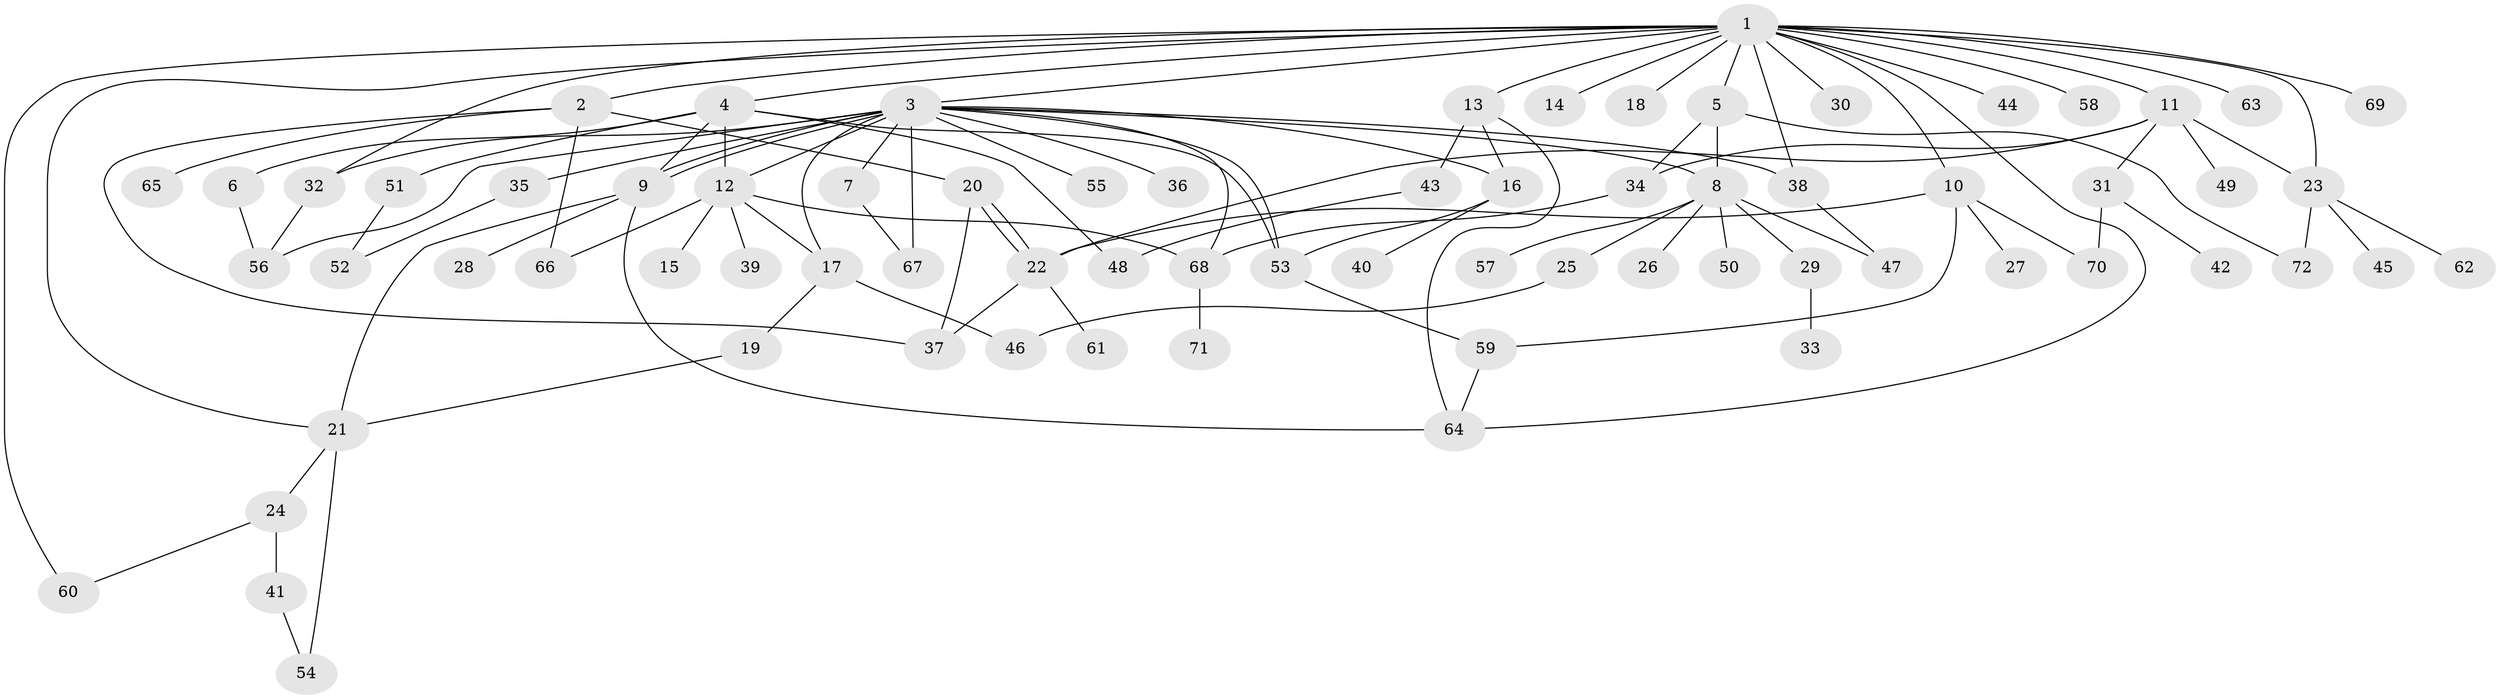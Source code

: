 // Generated by graph-tools (version 1.1) at 2025/35/03/09/25 02:35:44]
// undirected, 72 vertices, 108 edges
graph export_dot {
graph [start="1"]
  node [color=gray90,style=filled];
  1;
  2;
  3;
  4;
  5;
  6;
  7;
  8;
  9;
  10;
  11;
  12;
  13;
  14;
  15;
  16;
  17;
  18;
  19;
  20;
  21;
  22;
  23;
  24;
  25;
  26;
  27;
  28;
  29;
  30;
  31;
  32;
  33;
  34;
  35;
  36;
  37;
  38;
  39;
  40;
  41;
  42;
  43;
  44;
  45;
  46;
  47;
  48;
  49;
  50;
  51;
  52;
  53;
  54;
  55;
  56;
  57;
  58;
  59;
  60;
  61;
  62;
  63;
  64;
  65;
  66;
  67;
  68;
  69;
  70;
  71;
  72;
  1 -- 2;
  1 -- 3;
  1 -- 4;
  1 -- 5;
  1 -- 10;
  1 -- 11;
  1 -- 13;
  1 -- 14;
  1 -- 18;
  1 -- 21;
  1 -- 23;
  1 -- 30;
  1 -- 32;
  1 -- 38;
  1 -- 44;
  1 -- 58;
  1 -- 60;
  1 -- 63;
  1 -- 64;
  1 -- 69;
  2 -- 20;
  2 -- 37;
  2 -- 65;
  2 -- 66;
  3 -- 7;
  3 -- 8;
  3 -- 9;
  3 -- 9;
  3 -- 12;
  3 -- 16;
  3 -- 17;
  3 -- 32;
  3 -- 35;
  3 -- 36;
  3 -- 38;
  3 -- 53;
  3 -- 55;
  3 -- 56;
  3 -- 67;
  3 -- 68;
  4 -- 6;
  4 -- 9;
  4 -- 12;
  4 -- 48;
  4 -- 51;
  4 -- 53;
  5 -- 8;
  5 -- 34;
  5 -- 72;
  6 -- 56;
  7 -- 67;
  8 -- 25;
  8 -- 26;
  8 -- 29;
  8 -- 47;
  8 -- 50;
  8 -- 57;
  9 -- 21;
  9 -- 28;
  9 -- 64;
  10 -- 22;
  10 -- 27;
  10 -- 59;
  10 -- 70;
  11 -- 22;
  11 -- 23;
  11 -- 31;
  11 -- 34;
  11 -- 49;
  12 -- 15;
  12 -- 17;
  12 -- 39;
  12 -- 66;
  12 -- 68;
  13 -- 16;
  13 -- 43;
  13 -- 64;
  16 -- 40;
  16 -- 53;
  17 -- 19;
  17 -- 46;
  19 -- 21;
  20 -- 22;
  20 -- 22;
  20 -- 37;
  21 -- 24;
  21 -- 54;
  22 -- 37;
  22 -- 61;
  23 -- 45;
  23 -- 62;
  23 -- 72;
  24 -- 41;
  24 -- 60;
  25 -- 46;
  29 -- 33;
  31 -- 42;
  31 -- 70;
  32 -- 56;
  34 -- 68;
  35 -- 52;
  38 -- 47;
  41 -- 54;
  43 -- 48;
  51 -- 52;
  53 -- 59;
  59 -- 64;
  68 -- 71;
}
